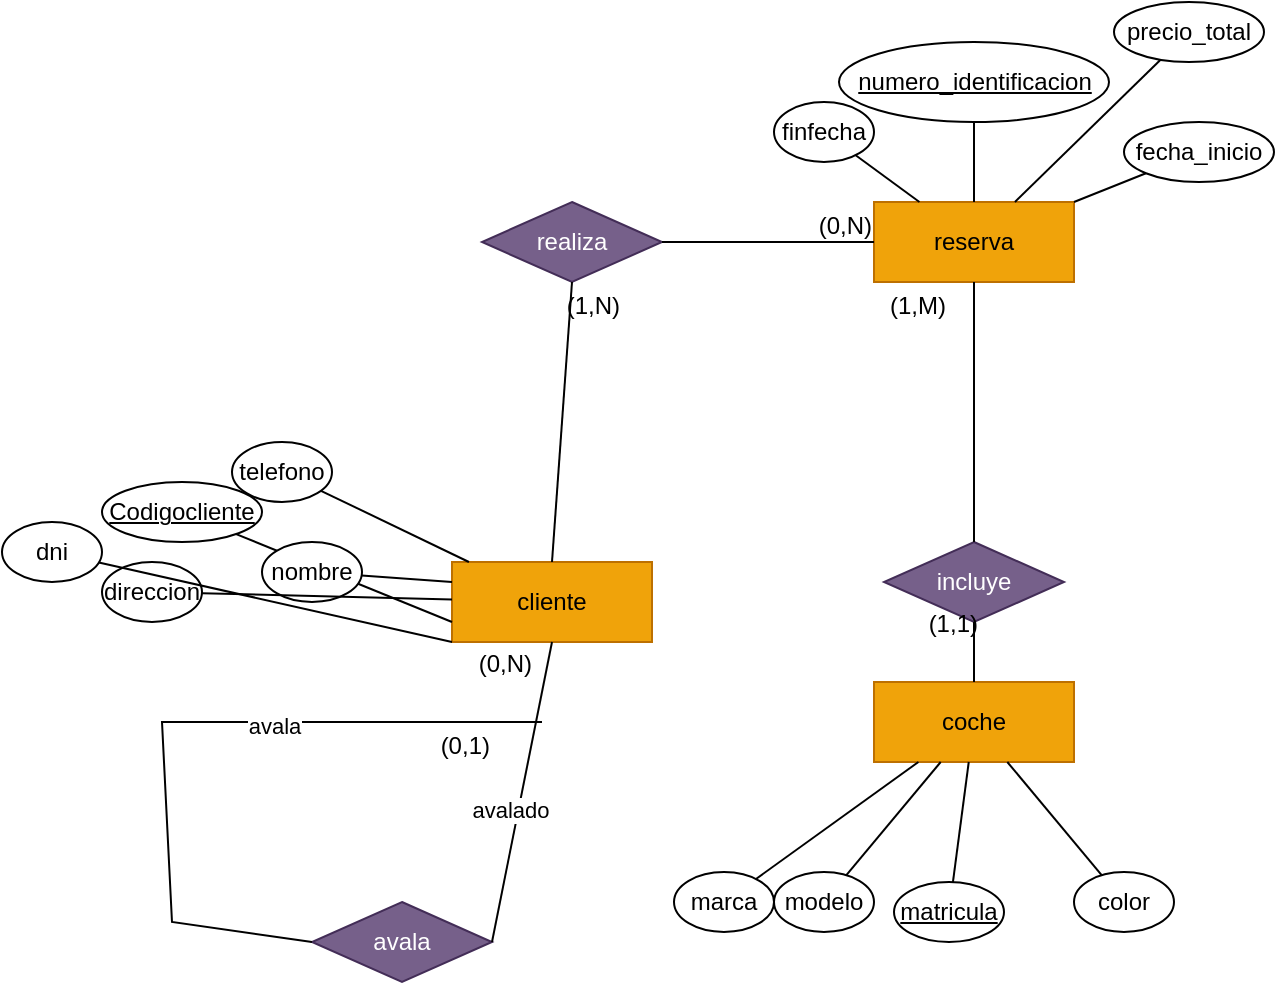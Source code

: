 <mxfile version="27.0.9">
  <diagram name="Página-1" id="9isl0IfGqPw5kBwzbt4_">
    <mxGraphModel dx="988" dy="579" grid="1" gridSize="10" guides="1" tooltips="1" connect="1" arrows="1" fold="1" page="1" pageScale="1" pageWidth="827" pageHeight="1169" math="0" shadow="0">
      <root>
        <mxCell id="0" />
        <mxCell id="1" parent="0" />
        <mxCell id="pT85UgbYqkh7ice3-jCJ-1" value="cliente" style="whiteSpace=wrap;html=1;align=center;fillColor=#f0a30a;strokeColor=#BD7000;fontColor=#000000;" vertex="1" parent="1">
          <mxGeometry x="365" y="610" width="100" height="40" as="geometry" />
        </mxCell>
        <mxCell id="pT85UgbYqkh7ice3-jCJ-3" value="reserva" style="whiteSpace=wrap;html=1;align=center;fillColor=#f0a30a;strokeColor=#BD7000;fontColor=#000000;" vertex="1" parent="1">
          <mxGeometry x="576" y="430" width="100" height="40" as="geometry" />
        </mxCell>
        <mxCell id="pT85UgbYqkh7ice3-jCJ-4" value="" style="endArrow=none;html=1;rounded=0;exitX=0;exitY=0.75;exitDx=0;exitDy=0;" edge="1" parent="1" source="pT85UgbYqkh7ice3-jCJ-1" target="pT85UgbYqkh7ice3-jCJ-5">
          <mxGeometry relative="1" as="geometry">
            <mxPoint x="333.235" y="650" as="sourcePoint" />
            <mxPoint x="365" y="575" as="targetPoint" />
          </mxGeometry>
        </mxCell>
        <mxCell id="pT85UgbYqkh7ice3-jCJ-5" value="&lt;u&gt;Codigocliente&lt;/u&gt;" style="ellipse;whiteSpace=wrap;html=1;align=center;" vertex="1" parent="1">
          <mxGeometry x="190" y="570" width="80" height="30" as="geometry" />
        </mxCell>
        <mxCell id="pT85UgbYqkh7ice3-jCJ-6" value="" style="endArrow=none;html=1;rounded=0;exitX=0;exitY=0.25;exitDx=0;exitDy=0;" edge="1" parent="1" source="pT85UgbYqkh7ice3-jCJ-1" target="pT85UgbYqkh7ice3-jCJ-7">
          <mxGeometry relative="1" as="geometry">
            <mxPoint x="339.545" y="650" as="sourcePoint" />
            <mxPoint x="415" y="605" as="targetPoint" />
          </mxGeometry>
        </mxCell>
        <mxCell id="pT85UgbYqkh7ice3-jCJ-7" value="nombre" style="ellipse;whiteSpace=wrap;html=1;align=center;" vertex="1" parent="1">
          <mxGeometry x="270" y="600" width="50" height="30" as="geometry" />
        </mxCell>
        <mxCell id="pT85UgbYqkh7ice3-jCJ-8" value="" style="endArrow=none;html=1;rounded=0;" edge="1" parent="1" source="pT85UgbYqkh7ice3-jCJ-1" target="pT85UgbYqkh7ice3-jCJ-9">
          <mxGeometry relative="1" as="geometry">
            <mxPoint x="325" y="575" as="sourcePoint" />
            <mxPoint x="385" y="575" as="targetPoint" />
          </mxGeometry>
        </mxCell>
        <mxCell id="pT85UgbYqkh7ice3-jCJ-9" value="direccion" style="ellipse;whiteSpace=wrap;html=1;align=center;" vertex="1" parent="1">
          <mxGeometry x="190" y="610" width="50" height="30" as="geometry" />
        </mxCell>
        <mxCell id="pT85UgbYqkh7ice3-jCJ-10" value="" style="endArrow=none;html=1;rounded=0;" edge="1" parent="1" source="pT85UgbYqkh7ice3-jCJ-1" target="pT85UgbYqkh7ice3-jCJ-11">
          <mxGeometry relative="1" as="geometry">
            <mxPoint x="422.5" y="525" as="sourcePoint" />
            <mxPoint x="482.5" y="525" as="targetPoint" />
          </mxGeometry>
        </mxCell>
        <mxCell id="pT85UgbYqkh7ice3-jCJ-11" value="telefono" style="ellipse;whiteSpace=wrap;html=1;align=center;" vertex="1" parent="1">
          <mxGeometry x="255" y="550" width="50" height="30" as="geometry" />
        </mxCell>
        <mxCell id="pT85UgbYqkh7ice3-jCJ-12" value="" style="endArrow=none;html=1;rounded=0;" edge="1" parent="1" source="pT85UgbYqkh7ice3-jCJ-3" target="pT85UgbYqkh7ice3-jCJ-13">
          <mxGeometry relative="1" as="geometry">
            <mxPoint x="556" y="355" as="sourcePoint" />
            <mxPoint x="616" y="355" as="targetPoint" />
          </mxGeometry>
        </mxCell>
        <mxCell id="pT85UgbYqkh7ice3-jCJ-13" value="&lt;u&gt;numero_identificacion&lt;/u&gt;" style="ellipse;whiteSpace=wrap;html=1;align=center;" vertex="1" parent="1">
          <mxGeometry x="558.5" y="350" width="135" height="40" as="geometry" />
        </mxCell>
        <mxCell id="pT85UgbYqkh7ice3-jCJ-14" value="" style="endArrow=none;html=1;rounded=0;" edge="1" parent="1" source="pT85UgbYqkh7ice3-jCJ-3" target="pT85UgbYqkh7ice3-jCJ-15">
          <mxGeometry relative="1" as="geometry">
            <mxPoint x="666" y="405" as="sourcePoint" />
            <mxPoint x="726" y="405" as="targetPoint" />
          </mxGeometry>
        </mxCell>
        <mxCell id="pT85UgbYqkh7ice3-jCJ-15" value="fecha_inicio" style="ellipse;whiteSpace=wrap;html=1;align=center;" vertex="1" parent="1">
          <mxGeometry x="701" y="390" width="75" height="30" as="geometry" />
        </mxCell>
        <mxCell id="pT85UgbYqkh7ice3-jCJ-16" value="" style="endArrow=none;html=1;rounded=0;" edge="1" parent="1" source="pT85UgbYqkh7ice3-jCJ-3" target="pT85UgbYqkh7ice3-jCJ-17">
          <mxGeometry relative="1" as="geometry">
            <mxPoint x="491" y="395" as="sourcePoint" />
            <mxPoint x="551" y="395" as="targetPoint" />
          </mxGeometry>
        </mxCell>
        <mxCell id="pT85UgbYqkh7ice3-jCJ-17" value="finfecha" style="ellipse;whiteSpace=wrap;html=1;align=center;" vertex="1" parent="1">
          <mxGeometry x="526" y="380" width="50" height="30" as="geometry" />
        </mxCell>
        <mxCell id="pT85UgbYqkh7ice3-jCJ-18" value="" style="endArrow=none;html=1;rounded=0;" edge="1" parent="1" source="pT85UgbYqkh7ice3-jCJ-3" target="pT85UgbYqkh7ice3-jCJ-19">
          <mxGeometry relative="1" as="geometry">
            <mxPoint x="686" y="345" as="sourcePoint" />
            <mxPoint x="746" y="345" as="targetPoint" />
          </mxGeometry>
        </mxCell>
        <mxCell id="pT85UgbYqkh7ice3-jCJ-19" value="precio_total" style="ellipse;whiteSpace=wrap;html=1;align=center;" vertex="1" parent="1">
          <mxGeometry x="696" y="330" width="75" height="30" as="geometry" />
        </mxCell>
        <mxCell id="pT85UgbYqkh7ice3-jCJ-20" value="coche" style="whiteSpace=wrap;html=1;align=center;fillColor=#f0a30a;strokeColor=#BD7000;fontColor=#000000;" vertex="1" parent="1">
          <mxGeometry x="576" y="670" width="100" height="40" as="geometry" />
        </mxCell>
        <mxCell id="pT85UgbYqkh7ice3-jCJ-21" value="" style="endArrow=none;html=1;rounded=0;exitX=0;exitY=1;exitDx=0;exitDy=0;" edge="1" parent="1" source="pT85UgbYqkh7ice3-jCJ-1" target="pT85UgbYqkh7ice3-jCJ-22">
          <mxGeometry relative="1" as="geometry">
            <mxPoint x="315" y="650" as="sourcePoint" />
            <mxPoint x="285" y="595" as="targetPoint" />
          </mxGeometry>
        </mxCell>
        <mxCell id="pT85UgbYqkh7ice3-jCJ-22" value="dni" style="ellipse;whiteSpace=wrap;html=1;align=center;" vertex="1" parent="1">
          <mxGeometry x="140" y="590" width="50" height="30" as="geometry" />
        </mxCell>
        <mxCell id="pT85UgbYqkh7ice3-jCJ-23" value="incluye" style="shape=rhombus;perimeter=rhombusPerimeter;whiteSpace=wrap;html=1;align=center;fillColor=#76608a;fontColor=#ffffff;strokeColor=#432D57;" vertex="1" parent="1">
          <mxGeometry x="581" y="600" width="90" height="40" as="geometry" />
        </mxCell>
        <mxCell id="pT85UgbYqkh7ice3-jCJ-24" value="" style="endArrow=none;html=1;rounded=0;exitX=0.5;exitY=1;exitDx=0;exitDy=0;" edge="1" parent="1" source="pT85UgbYqkh7ice3-jCJ-23" target="pT85UgbYqkh7ice3-jCJ-20">
          <mxGeometry relative="1" as="geometry">
            <mxPoint x="801" y="690" as="sourcePoint" />
            <mxPoint x="451" y="640" as="targetPoint" />
          </mxGeometry>
        </mxCell>
        <mxCell id="pT85UgbYqkh7ice3-jCJ-25" value="(1,N)" style="resizable=0;html=1;whiteSpace=wrap;align=right;verticalAlign=bottom;" connectable="0" vertex="1" parent="pT85UgbYqkh7ice3-jCJ-24">
          <mxGeometry x="1" relative="1" as="geometry">
            <mxPoint x="-176" y="-180" as="offset" />
          </mxGeometry>
        </mxCell>
        <mxCell id="pT85UgbYqkh7ice3-jCJ-26" value="" style="endArrow=none;html=1;rounded=0;exitX=0.5;exitY=0;exitDx=0;exitDy=0;" edge="1" parent="1" source="pT85UgbYqkh7ice3-jCJ-23" target="pT85UgbYqkh7ice3-jCJ-3">
          <mxGeometry relative="1" as="geometry">
            <mxPoint x="278" y="540" as="sourcePoint" />
            <mxPoint x="451" y="570" as="targetPoint" />
          </mxGeometry>
        </mxCell>
        <mxCell id="pT85UgbYqkh7ice3-jCJ-27" value="(1,M)" style="resizable=0;html=1;whiteSpace=wrap;align=right;verticalAlign=bottom;" connectable="0" vertex="1" parent="pT85UgbYqkh7ice3-jCJ-26">
          <mxGeometry x="1" relative="1" as="geometry">
            <mxPoint x="-13" y="20" as="offset" />
          </mxGeometry>
        </mxCell>
        <mxCell id="pT85UgbYqkh7ice3-jCJ-28" value="realiza" style="shape=rhombus;perimeter=rhombusPerimeter;whiteSpace=wrap;html=1;align=center;fillColor=#76608a;fontColor=#ffffff;strokeColor=#432D57;" vertex="1" parent="1">
          <mxGeometry x="380" y="430" width="90" height="40" as="geometry" />
        </mxCell>
        <mxCell id="pT85UgbYqkh7ice3-jCJ-29" value="" style="endArrow=none;html=1;rounded=0;exitX=0.5;exitY=0;exitDx=0;exitDy=0;entryX=0.5;entryY=1;entryDx=0;entryDy=0;" edge="1" parent="1" source="pT85UgbYqkh7ice3-jCJ-1" target="pT85UgbYqkh7ice3-jCJ-28">
          <mxGeometry relative="1" as="geometry">
            <mxPoint x="342" y="420" as="sourcePoint" />
            <mxPoint x="295" y="450" as="targetPoint" />
          </mxGeometry>
        </mxCell>
        <mxCell id="pT85UgbYqkh7ice3-jCJ-30" value="(1,1)" style="resizable=0;html=1;whiteSpace=wrap;align=right;verticalAlign=bottom;" connectable="0" vertex="1" parent="pT85UgbYqkh7ice3-jCJ-29">
          <mxGeometry x="1" relative="1" as="geometry">
            <mxPoint x="204" y="180" as="offset" />
          </mxGeometry>
        </mxCell>
        <mxCell id="pT85UgbYqkh7ice3-jCJ-31" value="" style="endArrow=none;html=1;rounded=0;exitX=1;exitY=0.5;exitDx=0;exitDy=0;" edge="1" parent="1" source="pT85UgbYqkh7ice3-jCJ-28" target="pT85UgbYqkh7ice3-jCJ-3">
          <mxGeometry relative="1" as="geometry">
            <mxPoint x="453" y="420" as="sourcePoint" />
            <mxPoint x="626" y="450" as="targetPoint" />
          </mxGeometry>
        </mxCell>
        <mxCell id="pT85UgbYqkh7ice3-jCJ-32" value="(0,N)" style="resizable=0;html=1;whiteSpace=wrap;align=right;verticalAlign=bottom;" connectable="0" vertex="1" parent="pT85UgbYqkh7ice3-jCJ-31">
          <mxGeometry x="1" relative="1" as="geometry">
            <mxPoint as="offset" />
          </mxGeometry>
        </mxCell>
        <mxCell id="pT85UgbYqkh7ice3-jCJ-33" value="" style="endArrow=none;html=1;rounded=0;" edge="1" parent="1" source="pT85UgbYqkh7ice3-jCJ-20" target="pT85UgbYqkh7ice3-jCJ-34">
          <mxGeometry relative="1" as="geometry">
            <mxPoint x="551" y="785" as="sourcePoint" />
            <mxPoint x="611" y="785" as="targetPoint" />
          </mxGeometry>
        </mxCell>
        <mxCell id="pT85UgbYqkh7ice3-jCJ-34" value="&lt;u&gt;matricula&lt;/u&gt;" style="ellipse;whiteSpace=wrap;html=1;align=center;" vertex="1" parent="1">
          <mxGeometry x="586" y="770" width="55" height="30" as="geometry" />
        </mxCell>
        <mxCell id="pT85UgbYqkh7ice3-jCJ-35" value="avala" style="shape=rhombus;perimeter=rhombusPerimeter;whiteSpace=wrap;html=1;align=center;fillColor=#76608a;fontColor=#ffffff;strokeColor=#432D57;" vertex="1" parent="1">
          <mxGeometry x="295" y="780" width="90" height="40" as="geometry" />
        </mxCell>
        <mxCell id="pT85UgbYqkh7ice3-jCJ-36" value="" style="endArrow=none;html=1;rounded=0;exitX=0;exitY=0.5;exitDx=0;exitDy=0;" edge="1" parent="1" source="pT85UgbYqkh7ice3-jCJ-35">
          <mxGeometry relative="1" as="geometry">
            <mxPoint x="272" y="770" as="sourcePoint" />
            <mxPoint x="410" y="690" as="targetPoint" />
            <Array as="points">
              <mxPoint x="225" y="790" />
              <mxPoint x="220" y="690" />
            </Array>
          </mxGeometry>
        </mxCell>
        <mxCell id="pT85UgbYqkh7ice3-jCJ-37" value="(0,1)" style="resizable=0;html=1;whiteSpace=wrap;align=right;verticalAlign=bottom;" connectable="0" vertex="1" parent="pT85UgbYqkh7ice3-jCJ-36">
          <mxGeometry x="1" relative="1" as="geometry">
            <mxPoint x="-25" y="20" as="offset" />
          </mxGeometry>
        </mxCell>
        <mxCell id="pT85UgbYqkh7ice3-jCJ-38" value="avala" style="edgeLabel;html=1;align=center;verticalAlign=middle;resizable=0;points=[];" vertex="1" connectable="0" parent="pT85UgbYqkh7ice3-jCJ-36">
          <mxGeometry x="0.259" y="-2" relative="1" as="geometry">
            <mxPoint as="offset" />
          </mxGeometry>
        </mxCell>
        <mxCell id="pT85UgbYqkh7ice3-jCJ-39" value="" style="endArrow=none;html=1;rounded=0;exitX=1;exitY=0.5;exitDx=0;exitDy=0;entryX=0.5;entryY=1;entryDx=0;entryDy=0;" edge="1" parent="1" source="pT85UgbYqkh7ice3-jCJ-35" target="pT85UgbYqkh7ice3-jCJ-1">
          <mxGeometry relative="1" as="geometry">
            <mxPoint x="272" y="770" as="sourcePoint" />
            <mxPoint x="409" y="720" as="targetPoint" />
          </mxGeometry>
        </mxCell>
        <mxCell id="pT85UgbYqkh7ice3-jCJ-40" value="(0,N)" style="resizable=0;html=1;whiteSpace=wrap;align=right;verticalAlign=bottom;" connectable="0" vertex="1" parent="pT85UgbYqkh7ice3-jCJ-39">
          <mxGeometry x="1" relative="1" as="geometry">
            <mxPoint x="-9" y="20" as="offset" />
          </mxGeometry>
        </mxCell>
        <mxCell id="pT85UgbYqkh7ice3-jCJ-41" value="avalado" style="edgeLabel;html=1;align=center;verticalAlign=middle;resizable=0;points=[];" vertex="1" connectable="0" parent="pT85UgbYqkh7ice3-jCJ-39">
          <mxGeometry x="-0.126" y="4" relative="1" as="geometry">
            <mxPoint as="offset" />
          </mxGeometry>
        </mxCell>
        <mxCell id="pT85UgbYqkh7ice3-jCJ-42" value="" style="endArrow=none;html=1;rounded=0;" edge="1" parent="1" source="pT85UgbYqkh7ice3-jCJ-20" target="pT85UgbYqkh7ice3-jCJ-43">
          <mxGeometry relative="1" as="geometry">
            <mxPoint x="491" y="780" as="sourcePoint" />
            <mxPoint x="551" y="780" as="targetPoint" />
          </mxGeometry>
        </mxCell>
        <mxCell id="pT85UgbYqkh7ice3-jCJ-43" value="modelo" style="ellipse;whiteSpace=wrap;html=1;align=center;" vertex="1" parent="1">
          <mxGeometry x="526" y="765" width="50" height="30" as="geometry" />
        </mxCell>
        <mxCell id="pT85UgbYqkh7ice3-jCJ-44" value="" style="endArrow=none;html=1;rounded=0;" edge="1" parent="1" source="pT85UgbYqkh7ice3-jCJ-20" target="pT85UgbYqkh7ice3-jCJ-45">
          <mxGeometry relative="1" as="geometry">
            <mxPoint x="641" y="780" as="sourcePoint" />
            <mxPoint x="701" y="780" as="targetPoint" />
          </mxGeometry>
        </mxCell>
        <mxCell id="pT85UgbYqkh7ice3-jCJ-45" value="color" style="ellipse;whiteSpace=wrap;html=1;align=center;" vertex="1" parent="1">
          <mxGeometry x="676" y="765" width="50" height="30" as="geometry" />
        </mxCell>
        <mxCell id="pT85UgbYqkh7ice3-jCJ-46" value="" style="endArrow=none;html=1;rounded=0;" edge="1" parent="1" source="pT85UgbYqkh7ice3-jCJ-20" target="pT85UgbYqkh7ice3-jCJ-47">
          <mxGeometry relative="1" as="geometry">
            <mxPoint x="441" y="780" as="sourcePoint" />
            <mxPoint x="501" y="780" as="targetPoint" />
          </mxGeometry>
        </mxCell>
        <mxCell id="pT85UgbYqkh7ice3-jCJ-47" value="marca" style="ellipse;whiteSpace=wrap;html=1;align=center;" vertex="1" parent="1">
          <mxGeometry x="476" y="765" width="50" height="30" as="geometry" />
        </mxCell>
      </root>
    </mxGraphModel>
  </diagram>
</mxfile>
